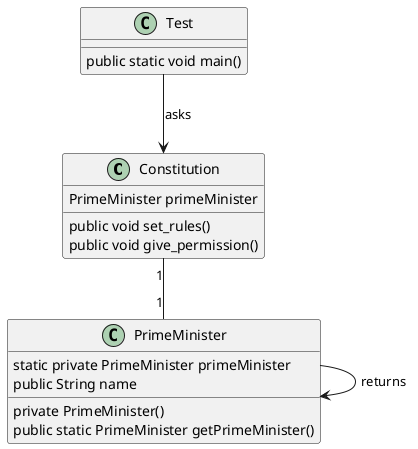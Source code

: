 @startuml

class Constitution
{
PrimeMinister primeMinister
public void set_rules()
 public void give_permission()
}
class PrimeMinister
{
static private PrimeMinister primeMinister
public String name
private PrimeMinister()
public static PrimeMinister getPrimeMinister()
}
Constitution "1" -- "1" PrimeMinister
PrimeMinister --> PrimeMinister : returns
class Test
{
public static void main()
}

Test --> Constitution : asks

@enduml